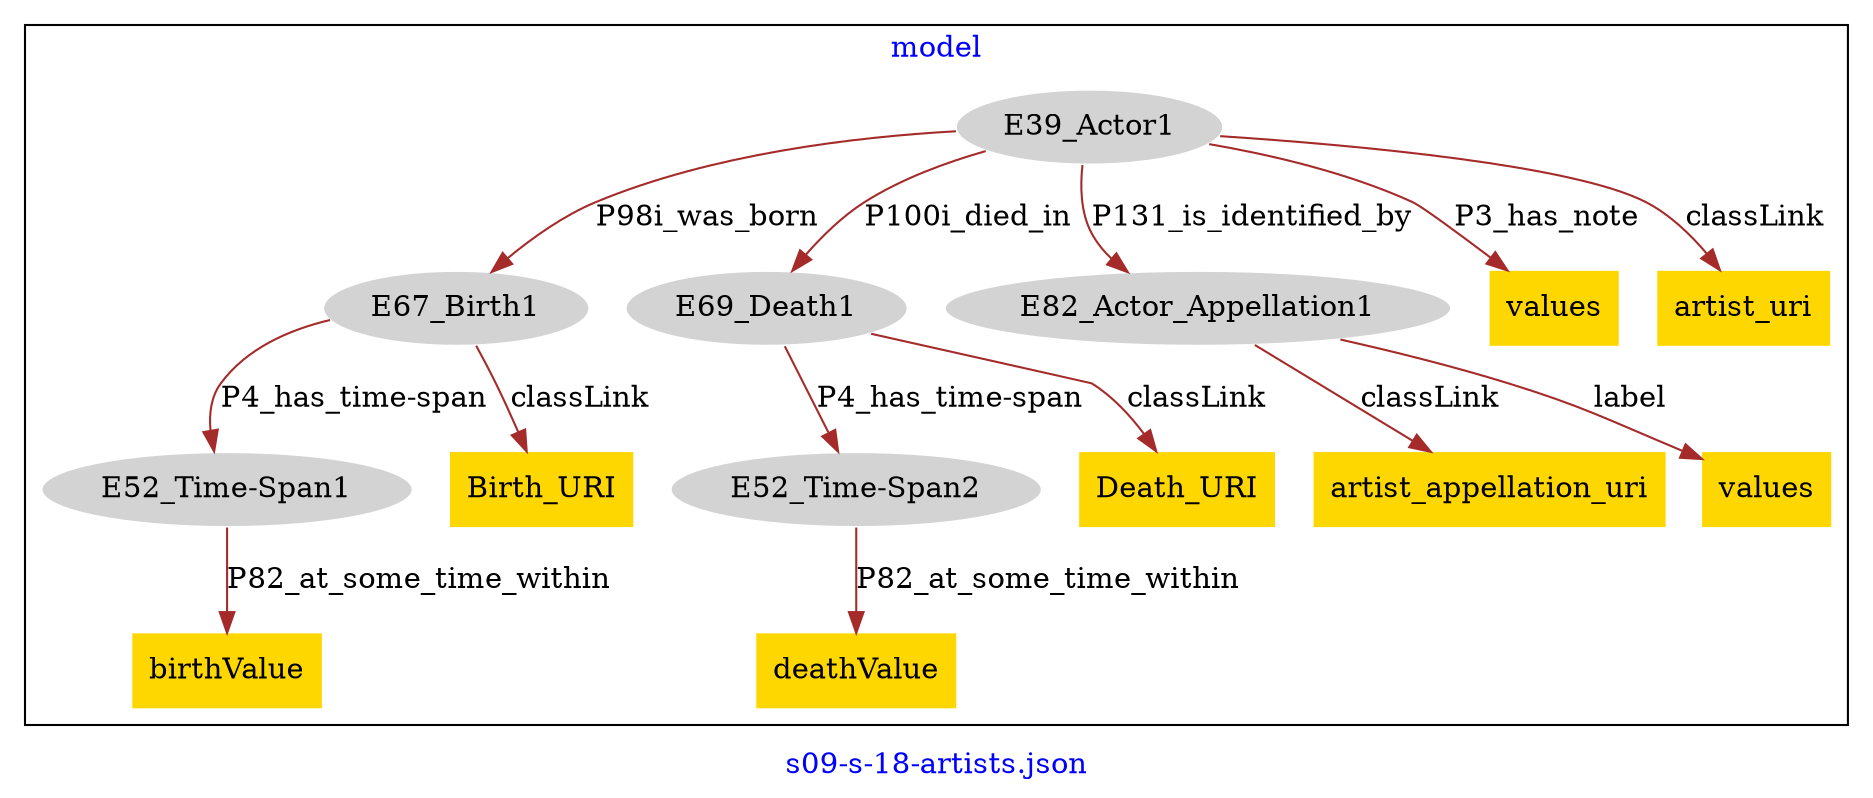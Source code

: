 digraph n0 {
fontcolor="blue"
remincross="true"
label="s09-s-18-artists.json"
subgraph cluster {
label="model"
n2[style="filled",color="white",fillcolor="lightgray",label="E39_Actor1"];
n3[style="filled",color="white",fillcolor="lightgray",label="E67_Birth1"];
n4[style="filled",color="white",fillcolor="lightgray",label="E69_Death1"];
n5[style="filled",color="white",fillcolor="lightgray",label="E82_Actor_Appellation1"];
n6[style="filled",color="white",fillcolor="lightgray",label="E52_Time-Span1"];
n7[style="filled",color="white",fillcolor="lightgray",label="E52_Time-Span2"];
n8[shape="plaintext",style="filled",fillcolor="gold",label="Death_URI"];
n9[shape="plaintext",style="filled",fillcolor="gold",label="artist_appellation_uri"];
n10[shape="plaintext",style="filled",fillcolor="gold",label="deathValue"];
n11[shape="plaintext",style="filled",fillcolor="gold",label="birthValue"];
n12[shape="plaintext",style="filled",fillcolor="gold",label="values"];
n13[shape="plaintext",style="filled",fillcolor="gold",label="values"];
n14[shape="plaintext",style="filled",fillcolor="gold",label="Birth_URI"];
n15[shape="plaintext",style="filled",fillcolor="gold",label="artist_uri"];
}
n2 -> n3[color="brown",fontcolor="black",label="P98i_was_born"]
n2 -> n4[color="brown",fontcolor="black",label="P100i_died_in"]
n2 -> n5[color="brown",fontcolor="black",label="P131_is_identified_by"]
n3 -> n6[color="brown",fontcolor="black",label="P4_has_time-span"]
n4 -> n7[color="brown",fontcolor="black",label="P4_has_time-span"]
n4 -> n8[color="brown",fontcolor="black",label="classLink"]
n5 -> n9[color="brown",fontcolor="black",label="classLink"]
n7 -> n10[color="brown",fontcolor="black",label="P82_at_some_time_within"]
n6 -> n11[color="brown",fontcolor="black",label="P82_at_some_time_within"]
n2 -> n12[color="brown",fontcolor="black",label="P3_has_note"]
n5 -> n13[color="brown",fontcolor="black",label="label"]
n3 -> n14[color="brown",fontcolor="black",label="classLink"]
n2 -> n15[color="brown",fontcolor="black",label="classLink"]
}
